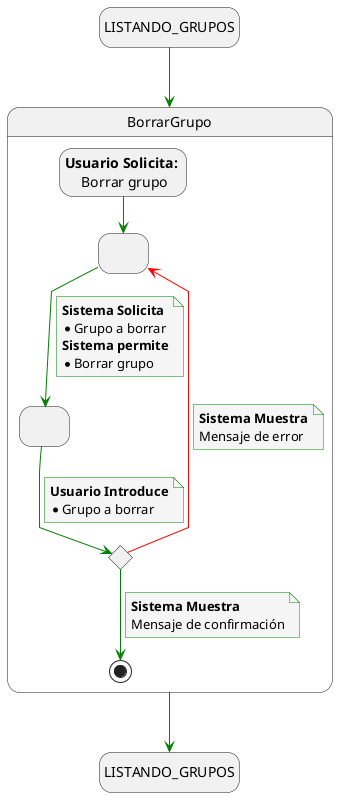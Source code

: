 @startuml borrar_grupo

skinparam {
    NoteBackgroundColor #whiteSmoke
    ArrowColor #green
    NoteBorderColor #green
    linetype polyline
}

hide empty description

state startState as "LISTANDO_GRUPOS"
state endState as "LISTANDO_GRUPOS"

startState --> BorrarGrupo

BorrarGrupo --> endState

state BorrarGrupo {
    state solicitudFiltros as " "
    state envioFiltros as " "
    state revisionFiltrosEnviados <<choice>>
    state usuarioSolicita as "<b>Usuario Solicita:</b> \n Borrar grupo"

    usuarioSolicita --> solicitudFiltros

    solicitudFiltros --> envioFiltros
    note on link
        <b>Sistema Solicita</b>
        * Grupo a borrar
        <b>Sistema permite</b>
        * Borrar grupo
    end note

    envioFiltros --> revisionFiltrosEnviados
    note on link
        <b>Usuario Introduce</b>
        * Grupo a borrar
    end note

    revisionFiltrosEnviados -[#red]-> solicitudFiltros
    note on link
        <b>Sistema Muestra</b>
        Mensaje de error
    end note

    revisionFiltrosEnviados --> [*]
    note on link
        <b>Sistema Muestra</b>
        Mensaje de confirmación
    end note
}

@enduml
``